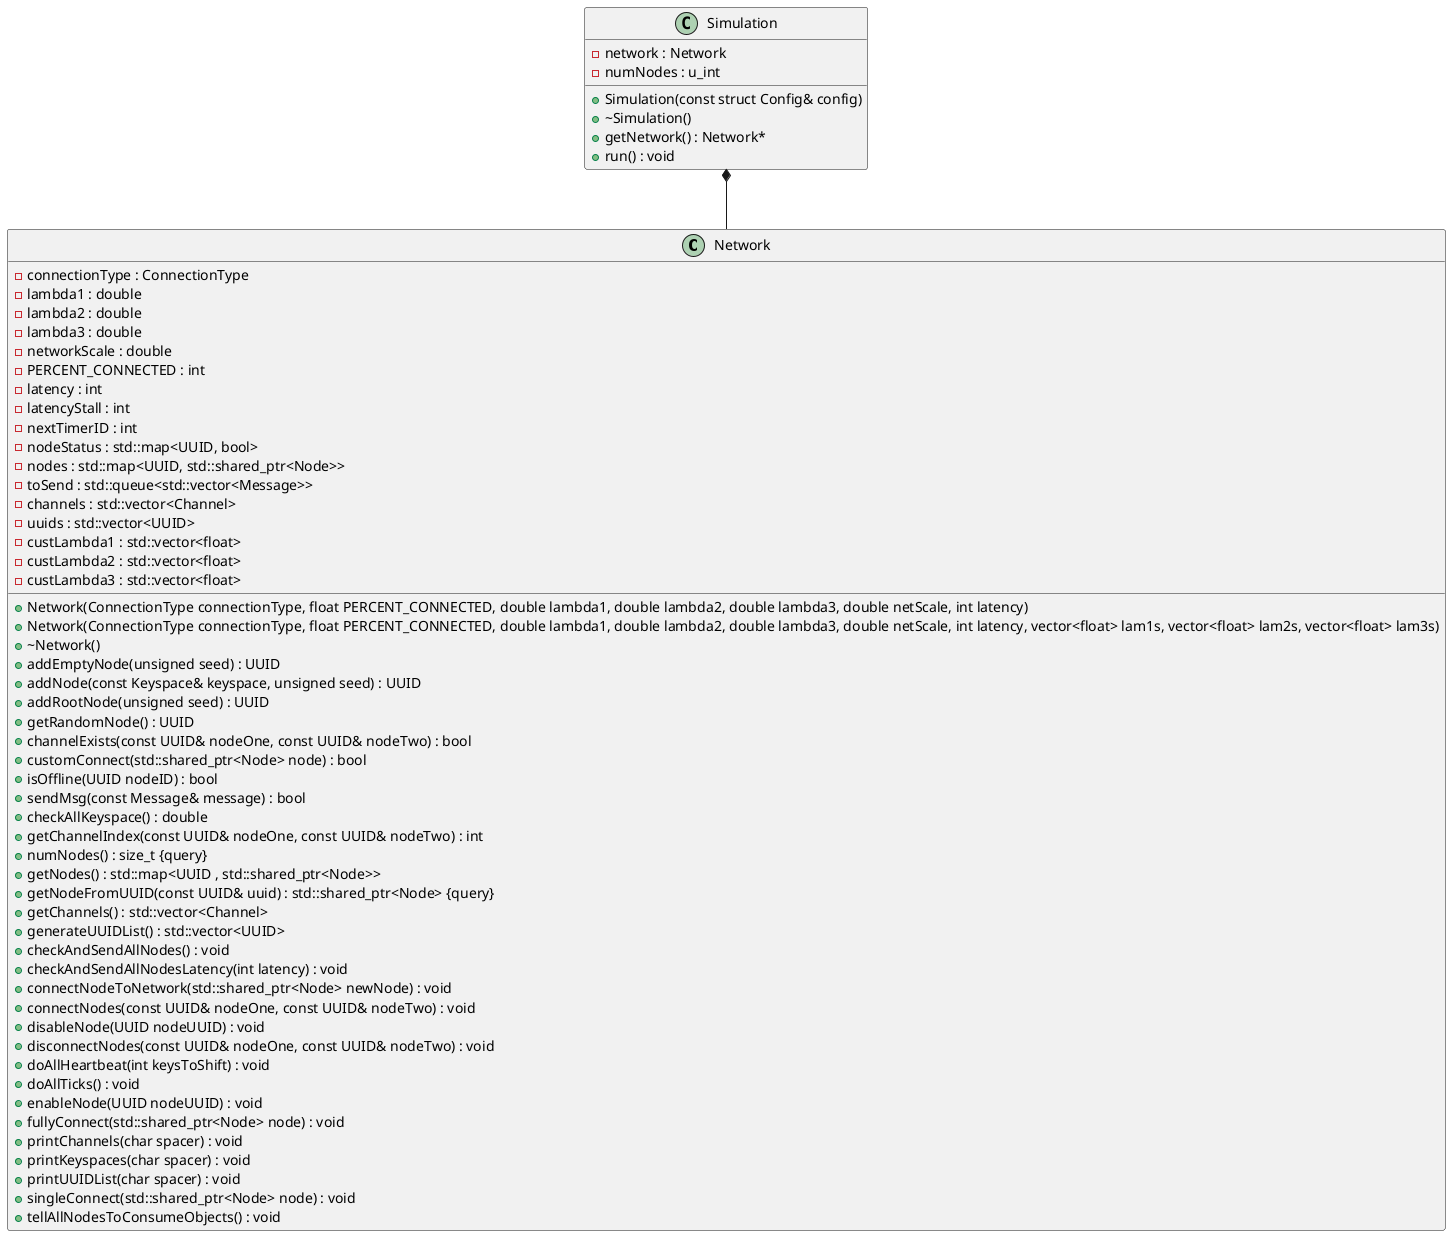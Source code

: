 @startuml





/' Objects '/

class Network {
	+Network(ConnectionType connectionType, float PERCENT_CONNECTED, double lambda1, double lambda2, double lambda3, double netScale, int latency)
	+Network(ConnectionType connectionType, float PERCENT_CONNECTED, double lambda1, double lambda2, double lambda3, double netScale, int latency, vector<float> lam1s, vector<float> lam2s, vector<float> lam3s)
	+~Network()
	-connectionType : ConnectionType
	+addEmptyNode(unsigned seed) : UUID
	+addNode(const Keyspace& keyspace, unsigned seed) : UUID
	+addRootNode(unsigned seed) : UUID
	+getRandomNode() : UUID
	+channelExists(const UUID& nodeOne, const UUID& nodeTwo) : bool
	+customConnect(std::shared_ptr<Node> node) : bool
	+isOffline(UUID nodeID) : bool
	+sendMsg(const Message& message) : bool
	+checkAllKeyspace() : double
	-lambda1 : double
	-lambda2 : double
	-lambda3 : double
	-networkScale : double
	-PERCENT_CONNECTED : int
	+getChannelIndex(const UUID& nodeOne, const UUID& nodeTwo) : int
	-latency : int
	-latencyStall : int
	-nextTimerID : int
	+numNodes() : size_t {query}
	+getNodes() : std::map<UUID , std::shared_ptr<Node>>
	-nodeStatus : std::map<UUID, bool>
	-nodes : std::map<UUID, std::shared_ptr<Node>>
	-toSend : std::queue<std::vector<Message>>
	+getNodeFromUUID(const UUID& uuid) : std::shared_ptr<Node> {query}
	-channels : std::vector<Channel>
	+getChannels() : std::vector<Channel>
	+generateUUIDList() : std::vector<UUID>
	-uuids : std::vector<UUID>
	-custLambda1 : std::vector<float>
	-custLambda2 : std::vector<float>
	-custLambda3 : std::vector<float>
	+checkAndSendAllNodes() : void
	+checkAndSendAllNodesLatency(int latency) : void
	+connectNodeToNetwork(std::shared_ptr<Node> newNode) : void
	+connectNodes(const UUID& nodeOne, const UUID& nodeTwo) : void
	+disableNode(UUID nodeUUID) : void
	+disconnectNodes(const UUID& nodeOne, const UUID& nodeTwo) : void
	+doAllHeartbeat(int keysToShift) : void
	+doAllTicks() : void
	+enableNode(UUID nodeUUID) : void
	+fullyConnect(std::shared_ptr<Node> node) : void
	+printChannels(char spacer) : void
	+printKeyspaces(char spacer) : void
	+printUUIDList(char spacer) : void
	+singleConnect(std::shared_ptr<Node> node) : void
	+tellAllNodesToConsumeObjects() : void
}


class Simulation {
	+Simulation(const struct Config& config)
	+~Simulation()
	-network : Network
	+getNetwork() : Network*
	-numNodes : u_int
	+run() : void
}





/' Inheritance relationships '/




/' Aggregation relationships '/

.Simulation *-- .Network






/' Nested objects '/



@enduml
